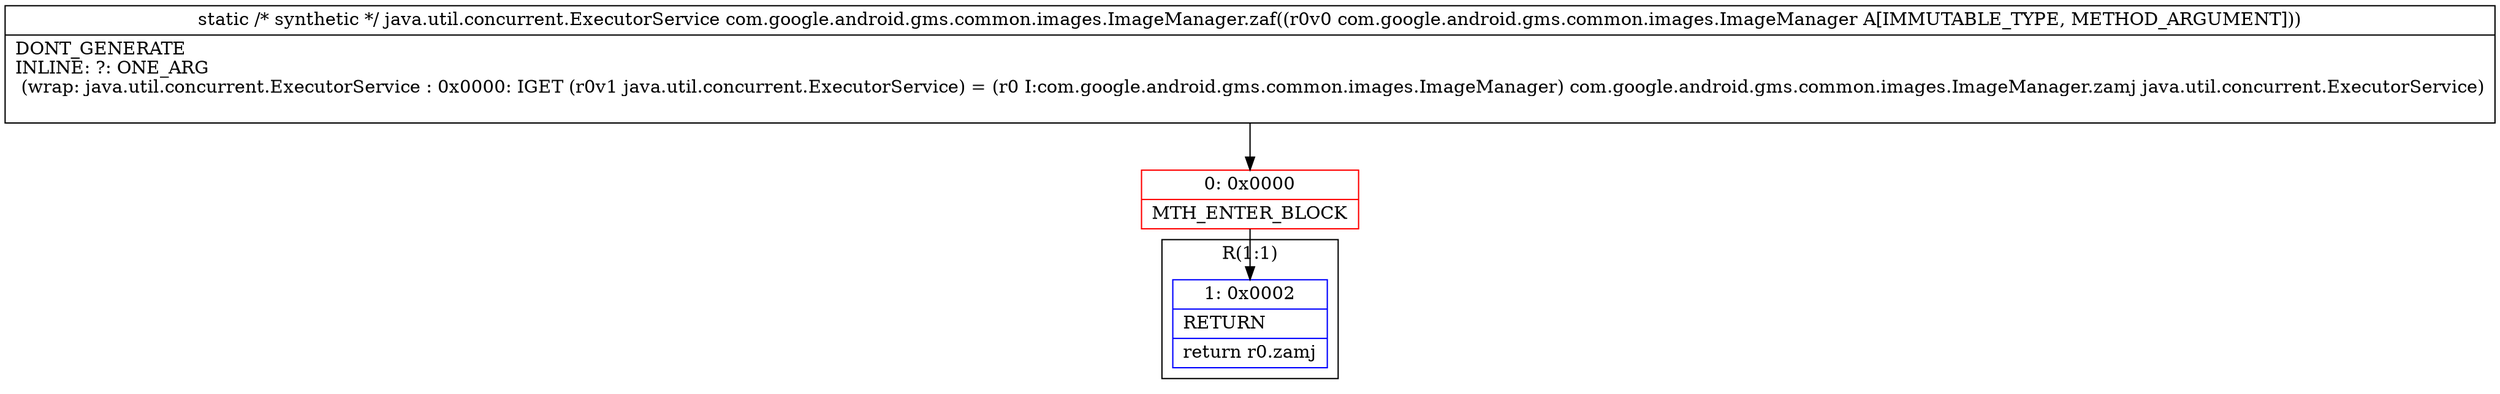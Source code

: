 digraph "CFG forcom.google.android.gms.common.images.ImageManager.zaf(Lcom\/google\/android\/gms\/common\/images\/ImageManager;)Ljava\/util\/concurrent\/ExecutorService;" {
subgraph cluster_Region_1525082694 {
label = "R(1:1)";
node [shape=record,color=blue];
Node_1 [shape=record,label="{1\:\ 0x0002|RETURN\l|return r0.zamj\l}"];
}
Node_0 [shape=record,color=red,label="{0\:\ 0x0000|MTH_ENTER_BLOCK\l}"];
MethodNode[shape=record,label="{static \/* synthetic *\/ java.util.concurrent.ExecutorService com.google.android.gms.common.images.ImageManager.zaf((r0v0 com.google.android.gms.common.images.ImageManager A[IMMUTABLE_TYPE, METHOD_ARGUMENT]))  | DONT_GENERATE\lINLINE: ?: ONE_ARG  \l  (wrap: java.util.concurrent.ExecutorService : 0x0000: IGET  (r0v1 java.util.concurrent.ExecutorService) = (r0 I:com.google.android.gms.common.images.ImageManager) com.google.android.gms.common.images.ImageManager.zamj java.util.concurrent.ExecutorService)\l\l}"];
MethodNode -> Node_0;
Node_0 -> Node_1;
}

